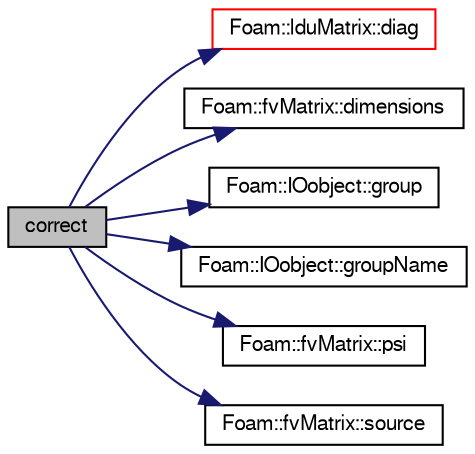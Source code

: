 digraph "correct"
{
  bgcolor="transparent";
  edge [fontname="FreeSans",fontsize="10",labelfontname="FreeSans",labelfontsize="10"];
  node [fontname="FreeSans",fontsize="10",shape=record];
  rankdir="LR";
  Node34 [label="correct",height=0.2,width=0.4,color="black", fillcolor="grey75", style="filled", fontcolor="black"];
  Node34 -> Node35 [color="midnightblue",fontsize="10",style="solid",fontname="FreeSans"];
  Node35 [label="Foam::lduMatrix::diag",height=0.2,width=0.4,color="red",URL="$a26882.html#a9140aaa9630c2cba2fe28369a649f2f0"];
  Node34 -> Node38 [color="midnightblue",fontsize="10",style="solid",fontname="FreeSans"];
  Node38 [label="Foam::fvMatrix::dimensions",height=0.2,width=0.4,color="black",URL="$a22358.html#ae432f961c8f2aeef6aa64fbbed5e70ea"];
  Node34 -> Node39 [color="midnightblue",fontsize="10",style="solid",fontname="FreeSans"];
  Node39 [label="Foam::IOobject::group",height=0.2,width=0.4,color="black",URL="$a26142.html#aa171e8cde7dff4f6a0ddecbb6e0c4acd",tooltip="Return group (extension part of name) "];
  Node34 -> Node40 [color="midnightblue",fontsize="10",style="solid",fontname="FreeSans"];
  Node40 [label="Foam::IOobject::groupName",height=0.2,width=0.4,color="black",URL="$a26142.html#ad5705e6da2a025ad75b4cf5d748d7d30"];
  Node34 -> Node41 [color="midnightblue",fontsize="10",style="solid",fontname="FreeSans"];
  Node41 [label="Foam::fvMatrix::psi",height=0.2,width=0.4,color="black",URL="$a22358.html#a746a21ead7ed7561097637595338028c"];
  Node34 -> Node42 [color="midnightblue",fontsize="10",style="solid",fontname="FreeSans"];
  Node42 [label="Foam::fvMatrix::source",height=0.2,width=0.4,color="black",URL="$a22358.html#a4c49d61a0e11bbdadf6646dbe3740560"];
}
